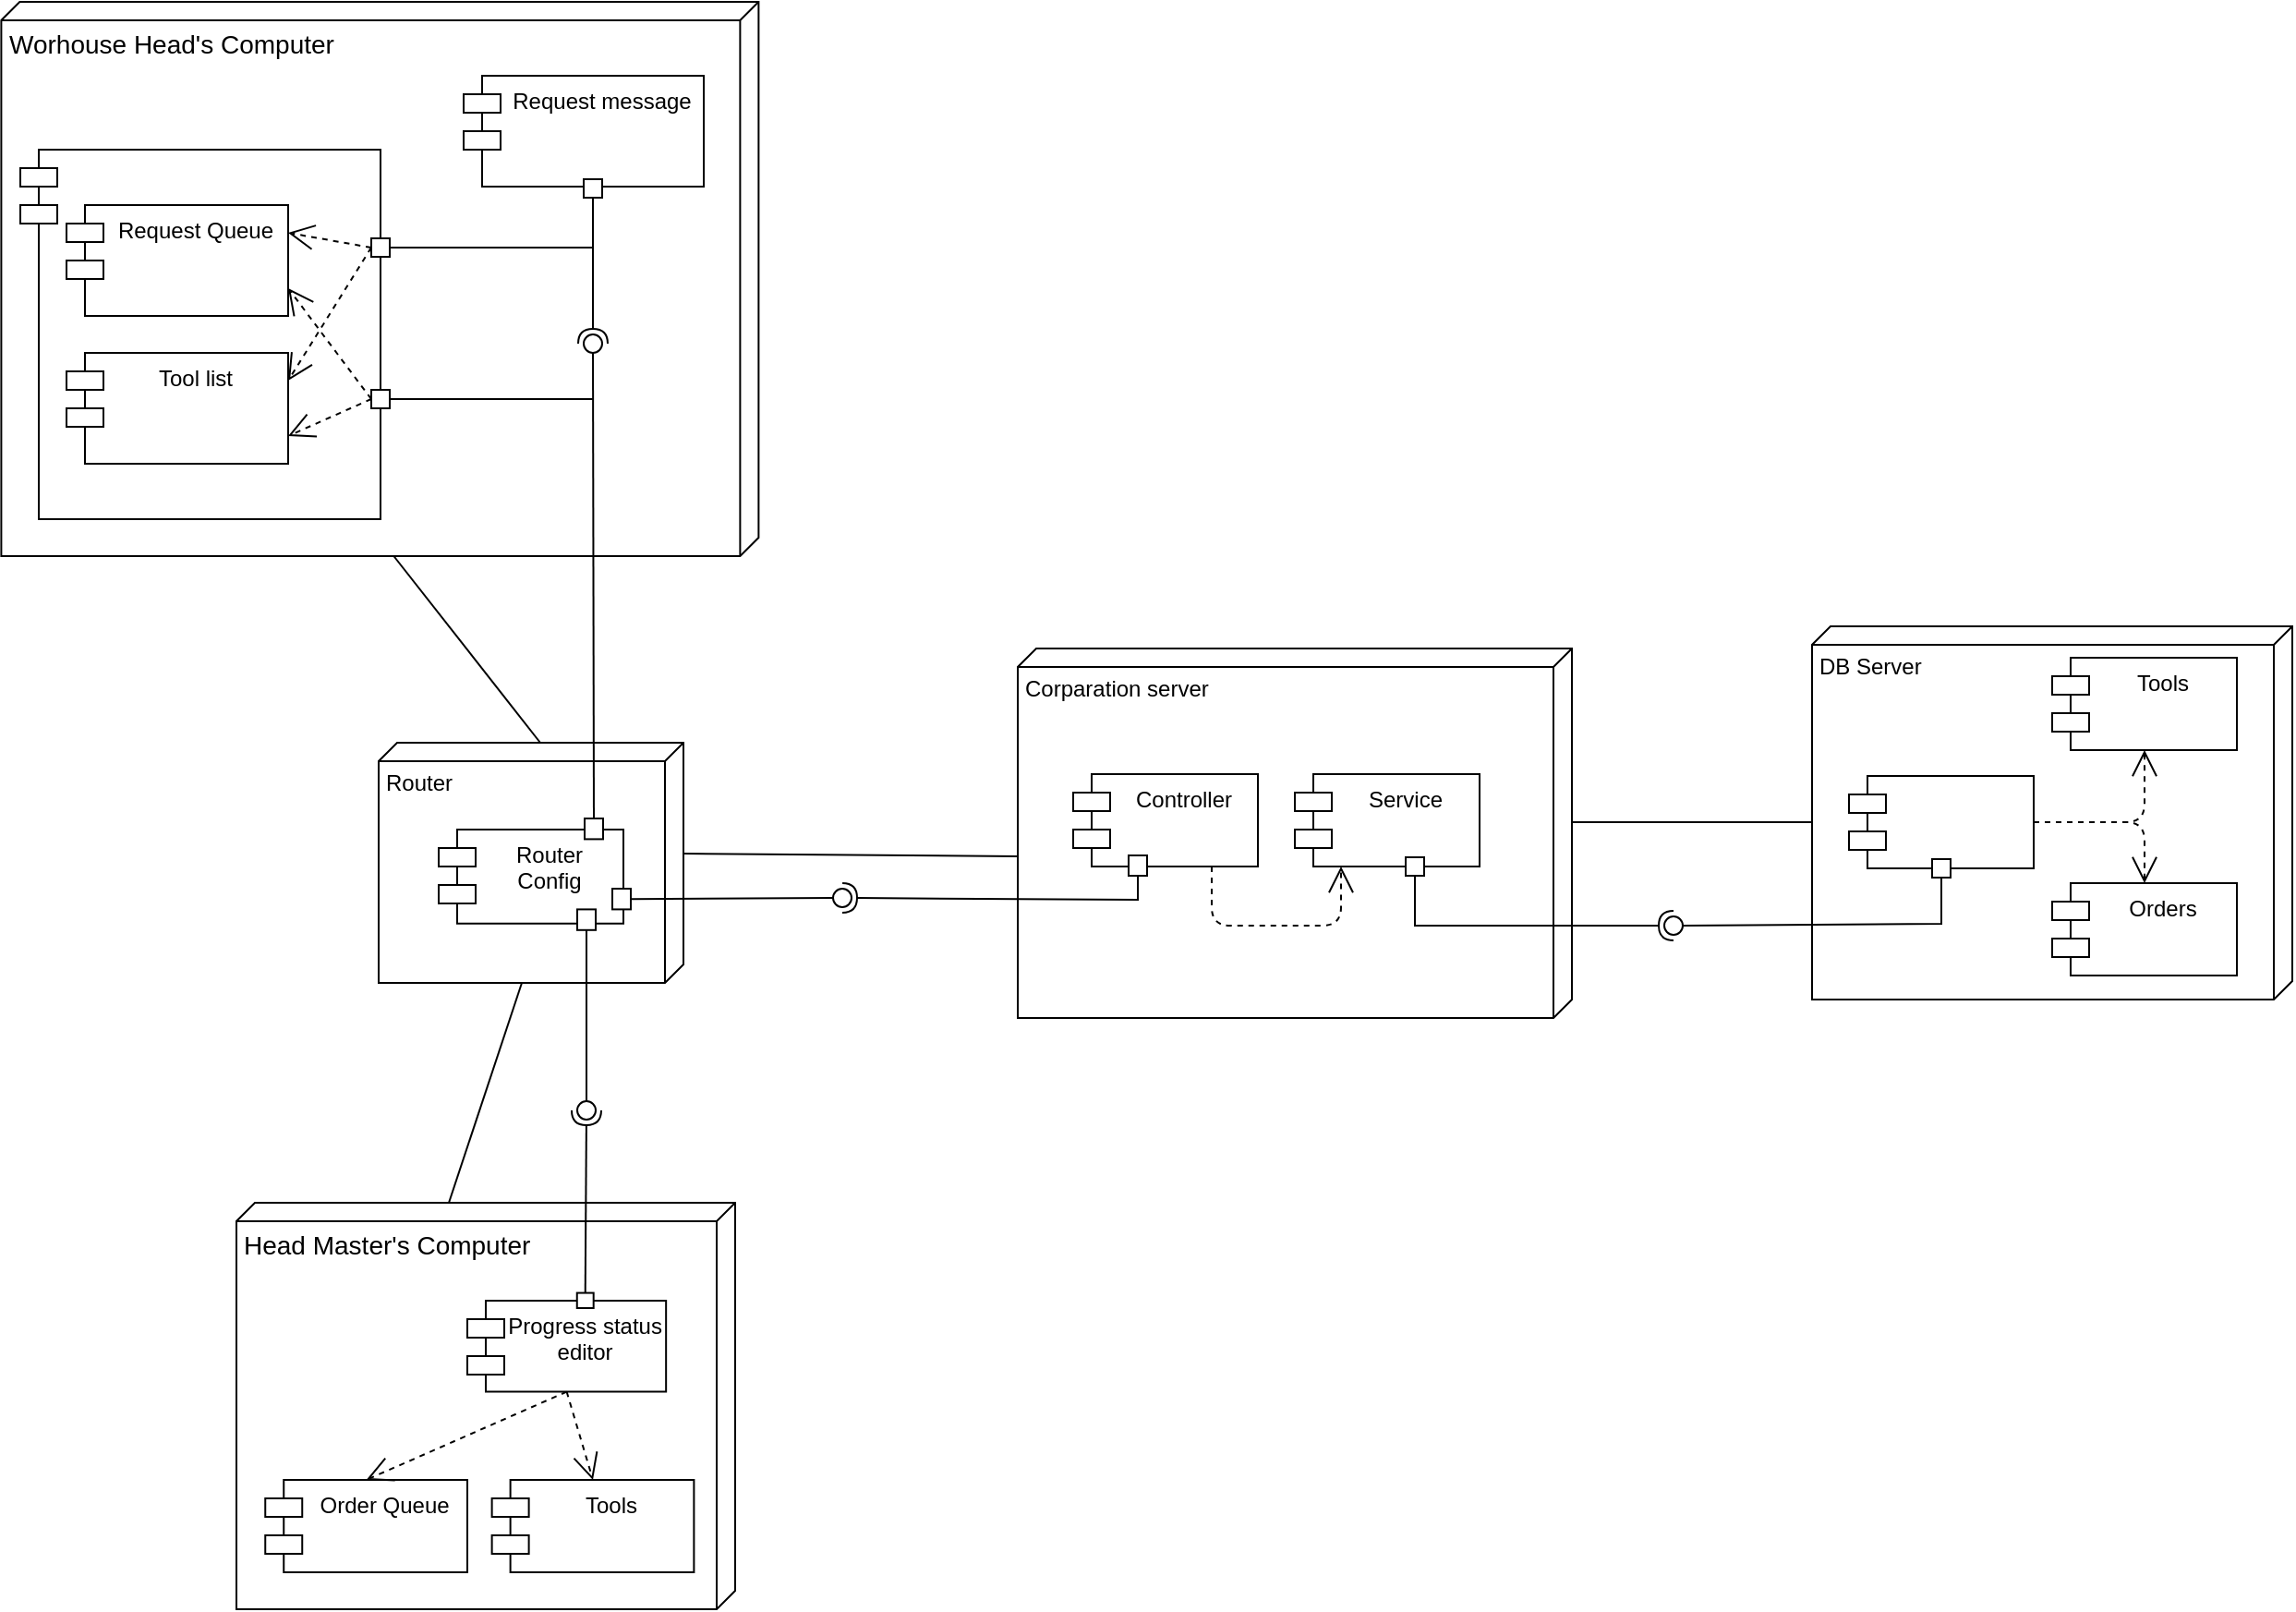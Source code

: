 <mxfile version="13.9.9" type="device"><diagram id="0OFwI7PAOS_wPp8UHoIF" name="Страница 1"><mxGraphModel dx="1447" dy="850" grid="1" gridSize="10" guides="1" tooltips="1" connect="1" arrows="1" fold="1" page="1" pageScale="1" pageWidth="827" pageHeight="1169" math="0" shadow="0"><root><mxCell id="0"/><mxCell id="1" parent="0"/><mxCell id="IsnpJF-IBC7PW0zK0MAp-25" value="&lt;font style=&quot;font-size: 14px&quot;&gt;Worhouse Head's Computer&lt;/font&gt;" style="verticalAlign=top;align=left;spacingTop=8;spacingLeft=2;spacingRight=12;shape=cube;size=10;direction=south;fontStyle=0;html=1;" parent="1" vertex="1"><mxGeometry x="289.69" y="80" width="410" height="300" as="geometry"/></mxCell><mxCell id="q37IkywI7yiuDcuUqLcm-3" value="" style="endArrow=none;html=1;rounded=0;exitX=0;exitY=0;exitDx=300;exitDy=197.5;exitPerimeter=0;entryX=0;entryY=0;entryDx=0;entryDy=77.5;entryPerimeter=0;" parent="1" source="IsnpJF-IBC7PW0zK0MAp-25" target="q37IkywI7yiuDcuUqLcm-1" edge="1"><mxGeometry relative="1" as="geometry"><mxPoint x="630" y="440" as="sourcePoint"/><mxPoint x="580" y="510" as="targetPoint"/></mxGeometry></mxCell><mxCell id="q37IkywI7yiuDcuUqLcm-4" value="" style="endArrow=none;html=1;rounded=0;exitX=0;exitY=0;exitDx=130;exitDy=87.5;exitPerimeter=0;entryX=0;entryY=0;entryDx=0;entryDy=155;entryPerimeter=0;" parent="1" source="q37IkywI7yiuDcuUqLcm-1" target="IsnpJF-IBC7PW0zK0MAp-4" edge="1"><mxGeometry relative="1" as="geometry"><mxPoint x="580" y="660" as="sourcePoint"/><mxPoint x="740" y="660" as="targetPoint"/></mxGeometry></mxCell><mxCell id="q37IkywI7yiuDcuUqLcm-9" value="" style="endArrow=none;html=1;rounded=0;entryX=0;entryY=0;entryDx=112.5;entryDy=300;entryPerimeter=0;exitX=0;exitY=0;exitDx=60;exitDy=0;exitPerimeter=0;" parent="1" source="q37IkywI7yiuDcuUqLcm-1" target="q37IkywI7yiuDcuUqLcm-2" edge="1"><mxGeometry relative="1" as="geometry"><mxPoint x="655" y="530" as="sourcePoint"/><mxPoint x="820" y="544.5" as="targetPoint"/></mxGeometry></mxCell><mxCell id="q37IkywI7yiuDcuUqLcm-12" value="" style="endArrow=none;html=1;rounded=0;entryX=0;entryY=0;entryDx=106;entryDy=260;entryPerimeter=0;" parent="1" target="t8wCxXCrpBiBlnLKO18p-2" edge="1"><mxGeometry relative="1" as="geometry"><mxPoint x="1140" y="524" as="sourcePoint"/><mxPoint x="1240" y="650" as="targetPoint"/></mxGeometry></mxCell><mxCell id="VqukUaoT9wOQURWIf9zv-41" value="" style="ellipse;whiteSpace=wrap;html=1;fontFamily=Helvetica;fontSize=12;fontColor=#000000;align=center;strokeColor=#000000;fillColor=#ffffff;points=[];aspect=fixed;resizable=0;" parent="1" vertex="1"><mxGeometry x="1190" y="575" width="10" height="10" as="geometry"/></mxCell><mxCell id="VqukUaoT9wOQURWIf9zv-55" value="Database API" style="text;html=1;align=center;verticalAlign=middle;resizable=0;points=[];autosize=1;fontSize=11;fontColor=#FFFFFF;" parent="1" vertex="1"><mxGeometry x="1160" y="591" width="80" height="20" as="geometry"/></mxCell><mxCell id="VqukUaoT9wOQURWIf9zv-69" value="" style="ellipse;whiteSpace=wrap;html=1;fontFamily=Helvetica;fontSize=12;fontColor=#000000;align=center;strokeColor=#000000;fillColor=#ffffff;points=[];aspect=fixed;resizable=0;" parent="1" vertex="1"><mxGeometry x="740" y="560" width="10" height="10" as="geometry"/></mxCell><mxCell id="VqukUaoT9wOQURWIf9zv-70" value="Ethernet 3" style="text;html=1;align=center;verticalAlign=middle;resizable=0;points=[];autosize=1;fontSize=11;fontColor=#FFFFFF;" parent="1" vertex="1"><mxGeometry x="710" y="575" width="70" height="20" as="geometry"/></mxCell><mxCell id="VqukUaoT9wOQURWIf9zv-89" value="TCP / IP" style="text;html=1;align=center;verticalAlign=middle;resizable=0;points=[];autosize=1;fontSize=11;fontColor=#FFFFFF;" parent="1" vertex="1"><mxGeometry x="710" y="515.5" width="60" height="20" as="geometry"/></mxCell><mxCell id="VqukUaoT9wOQURWIf9zv-90" value="TCP / IP" style="text;html=1;align=center;verticalAlign=middle;resizable=0;points=[];autosize=1;fontSize=11;fontColor=#FFFFFF;" parent="1" vertex="1"><mxGeometry x="1170" y="498" width="60" height="20" as="geometry"/></mxCell><mxCell id="VqukUaoT9wOQURWIf9zv-91" value="TCP / IP" style="text;html=1;align=center;verticalAlign=middle;resizable=0;points=[];autosize=1;fontSize=11;fontColor=#FFFFFF;" parent="1" vertex="1"><mxGeometry x="470" y="428" width="60" height="20" as="geometry"/></mxCell><mxCell id="VqukUaoT9wOQURWIf9zv-92" value="TCP / IP" style="text;html=1;align=center;verticalAlign=middle;resizable=0;points=[];autosize=1;fontSize=11;fontColor=#FFFFFF;" parent="1" vertex="1"><mxGeometry x="489.38" y="655" width="60" height="20" as="geometry"/></mxCell><mxCell id="q37IkywI7yiuDcuUqLcm-1" value="Router" style="verticalAlign=top;align=left;spacingTop=8;spacingLeft=2;spacingRight=12;shape=cube;size=10;direction=south;fontStyle=0;html=1;" parent="1" vertex="1"><mxGeometry x="494" y="481" width="165" height="130" as="geometry"/></mxCell><mxCell id="q37IkywI7yiuDcuUqLcm-2" value="Corparation server" style="verticalAlign=top;align=left;spacingTop=8;spacingLeft=2;spacingRight=12;shape=cube;size=10;direction=south;fontStyle=0;html=1;" parent="1" vertex="1"><mxGeometry x="840" y="430" width="300" height="200" as="geometry"/></mxCell><mxCell id="VqukUaoT9wOQURWIf9zv-77" value="" style="group" parent="1" vertex="1" connectable="0"><mxGeometry x="870" y="498" width="100" height="55" as="geometry"/></mxCell><mxCell id="VqukUaoT9wOQURWIf9zv-29" value="Controller" style="shape=module;align=left;spacingLeft=20;align=center;verticalAlign=top;" parent="VqukUaoT9wOQURWIf9zv-77" vertex="1"><mxGeometry width="100" height="50" as="geometry"/></mxCell><mxCell id="VqukUaoT9wOQURWIf9zv-71" value="" style="fontStyle=0;labelPosition=right;verticalLabelPosition=middle;align=left;verticalAlign=middle;spacingLeft=2;" parent="VqukUaoT9wOQURWIf9zv-77" vertex="1"><mxGeometry x="30" y="44" width="10" height="11" as="geometry"/></mxCell><mxCell id="VqukUaoT9wOQURWIf9zv-78" value="" style="group" parent="1" vertex="1" connectable="0"><mxGeometry x="990" y="498" width="100" height="55" as="geometry"/></mxCell><mxCell id="VqukUaoT9wOQURWIf9zv-27" value="Service" style="shape=module;align=left;spacingLeft=20;align=center;verticalAlign=top;" parent="VqukUaoT9wOQURWIf9zv-78" vertex="1"><mxGeometry width="100" height="50" as="geometry"/></mxCell><mxCell id="VqukUaoT9wOQURWIf9zv-42" value="" style="fontStyle=0;labelPosition=right;verticalLabelPosition=middle;align=left;verticalAlign=middle;spacingLeft=2;" parent="VqukUaoT9wOQURWIf9zv-78" vertex="1"><mxGeometry x="60" y="45" width="10" height="10" as="geometry"/></mxCell><mxCell id="VqukUaoT9wOQURWIf9zv-35" value="" style="endArrow=open;endSize=12;dashed=1;html=1;entryX=0.25;entryY=1;entryDx=0;entryDy=0;exitX=0.75;exitY=1;exitDx=0;exitDy=0;" parent="1" source="VqukUaoT9wOQURWIf9zv-29" target="VqukUaoT9wOQURWIf9zv-27" edge="1"><mxGeometry x="835" y="428" width="160" as="geometry"><mxPoint x="970" y="190" as="sourcePoint"/><mxPoint x="970" y="310" as="targetPoint"/><Array as="points"><mxPoint x="945" y="580"/><mxPoint x="1015" y="580"/></Array></mxGeometry></mxCell><mxCell id="t8wCxXCrpBiBlnLKO18p-2" value="DB Server" style="verticalAlign=top;align=left;spacingTop=8;spacingLeft=2;spacingRight=12;shape=cube;size=10;direction=south;fontStyle=0;html=1;" parent="1" vertex="1"><mxGeometry x="1270" y="418" width="260" height="202" as="geometry"/></mxCell><mxCell id="VqukUaoT9wOQURWIf9zv-82" value="" style="group" parent="1" vertex="1" connectable="0"><mxGeometry x="1400" y="557" width="100" height="55" as="geometry"/></mxCell><mxCell id="q37IkywI7yiuDcuUqLcm-6" value="Orders" style="shape=module;align=left;spacingLeft=20;align=center;verticalAlign=top;" parent="VqukUaoT9wOQURWIf9zv-82" vertex="1"><mxGeometry width="100" height="50" as="geometry"/></mxCell><mxCell id="VqukUaoT9wOQURWIf9zv-83" value="" style="group" parent="1" vertex="1" connectable="0"><mxGeometry x="1400" y="435" width="100" height="55" as="geometry"/></mxCell><mxCell id="q37IkywI7yiuDcuUqLcm-5" value="Tools" style="shape=module;align=left;spacingLeft=20;align=center;verticalAlign=top;" parent="VqukUaoT9wOQURWIf9zv-83" vertex="1"><mxGeometry width="100" height="50" as="geometry"/></mxCell><mxCell id="VqukUaoT9wOQURWIf9zv-67" value="" style="rounded=0;orthogonalLoop=1;jettySize=auto;html=1;endArrow=none;endFill=0;fontSize=7;fontColor=#FFFFFF;exitX=1;exitY=0.5;exitDx=0;exitDy=0;" parent="1" source="VqukUaoT9wOQURWIf9zv-73" target="VqukUaoT9wOQURWIf9zv-69" edge="1"><mxGeometry relative="1" as="geometry"><mxPoint x="670" y="589" as="sourcePoint"/></mxGeometry></mxCell><mxCell id="VqukUaoT9wOQURWIf9zv-68" value="" style="rounded=0;orthogonalLoop=1;jettySize=auto;html=1;endArrow=halfCircle;endFill=0;entryX=0.5;entryY=0.5;entryDx=0;entryDy=0;endSize=6;strokeWidth=1;fontSize=7;fontColor=#FFFFFF;exitX=0.5;exitY=1;exitDx=0;exitDy=0;" parent="1" source="VqukUaoT9wOQURWIf9zv-71" target="VqukUaoT9wOQURWIf9zv-69" edge="1"><mxGeometry relative="1" as="geometry"><mxPoint x="835" y="590.5" as="sourcePoint"/><Array as="points"><mxPoint x="905" y="566"/></Array></mxGeometry></mxCell><mxCell id="VqukUaoT9wOQURWIf9zv-39" value="" style="rounded=0;orthogonalLoop=1;jettySize=auto;html=1;endArrow=none;endFill=0;exitX=0.5;exitY=1;exitDx=0;exitDy=0;" parent="1" source="VqukUaoT9wOQURWIf9zv-104" target="VqukUaoT9wOQURWIf9zv-41" edge="1"><mxGeometry relative="1" as="geometry"><mxPoint x="1190" y="680" as="sourcePoint"/><Array as="points"><mxPoint x="1340" y="579"/></Array></mxGeometry></mxCell><mxCell id="VqukUaoT9wOQURWIf9zv-40" value="" style="rounded=0;orthogonalLoop=1;jettySize=auto;html=1;endArrow=halfCircle;endFill=0;entryX=0.5;entryY=0.5;entryDx=0;entryDy=0;endSize=6;strokeWidth=1;exitX=0.5;exitY=1;exitDx=0;exitDy=0;" parent="1" source="VqukUaoT9wOQURWIf9zv-42" target="VqukUaoT9wOQURWIf9zv-41" edge="1"><mxGeometry relative="1" as="geometry"><mxPoint x="1220" y="560" as="sourcePoint"/><Array as="points"><mxPoint x="1055" y="580"/></Array></mxGeometry></mxCell><mxCell id="VqukUaoT9wOQURWIf9zv-105" value="" style="group" parent="1" vertex="1" connectable="0"><mxGeometry x="1290" y="499" width="100" height="55" as="geometry"/></mxCell><mxCell id="VqukUaoT9wOQURWIf9zv-101" value="Transaction" style="shape=module;align=left;spacingLeft=20;align=center;verticalAlign=top;fontSize=11;fontColor=#FFFFFF;" parent="VqukUaoT9wOQURWIf9zv-105" vertex="1"><mxGeometry width="100" height="50" as="geometry"/></mxCell><mxCell id="VqukUaoT9wOQURWIf9zv-104" value="" style="fontStyle=0;labelPosition=right;verticalLabelPosition=middle;align=left;verticalAlign=middle;spacingLeft=2;" parent="VqukUaoT9wOQURWIf9zv-105" vertex="1"><mxGeometry x="45" y="45" width="10" height="10" as="geometry"/></mxCell><mxCell id="VqukUaoT9wOQURWIf9zv-106" value="" style="endArrow=open;endSize=12;dashed=1;html=1;fontSize=11;fontColor=#FFFFFF;entryX=0.5;entryY=1;entryDx=0;entryDy=0;exitX=1;exitY=0.5;exitDx=0;exitDy=0;" parent="1" source="VqukUaoT9wOQURWIf9zv-101" target="q37IkywI7yiuDcuUqLcm-5" edge="1"><mxGeometry x="1" y="50" width="160" relative="1" as="geometry"><mxPoint x="1390" y="511" as="sourcePoint"/><mxPoint x="1460" y="488" as="targetPoint"/><Array as="points"><mxPoint x="1450" y="524"/></Array><mxPoint x="50" y="50" as="offset"/></mxGeometry></mxCell><mxCell id="VqukUaoT9wOQURWIf9zv-107" value="" style="endArrow=open;endSize=12;dashed=1;html=1;fontSize=11;fontColor=#FFFFFF;exitX=1;exitY=0.5;exitDx=0;exitDy=0;entryX=0.5;entryY=0;entryDx=0;entryDy=0;" parent="1" source="VqukUaoT9wOQURWIf9zv-101" target="q37IkywI7yiuDcuUqLcm-6" edge="1"><mxGeometry x="1" y="82" width="160" relative="1" as="geometry"><mxPoint x="1320" y="630" as="sourcePoint"/><mxPoint x="1460" y="555" as="targetPoint"/><Array as="points"><mxPoint x="1450" y="524"/></Array><mxPoint x="80" y="62" as="offset"/></mxGeometry></mxCell><mxCell id="VqukUaoT9wOQURWIf9zv-111" value="" style="group" parent="1" vertex="1" connectable="0"><mxGeometry x="526.5" y="528" width="100" height="57" as="geometry"/></mxCell><mxCell id="VqukUaoT9wOQURWIf9zv-76" value="" style="group" parent="VqukUaoT9wOQURWIf9zv-111" vertex="1" connectable="0"><mxGeometry width="100" height="57" as="geometry"/></mxCell><mxCell id="VqukUaoT9wOQURWIf9zv-38" value="Router &#10;Config" style="shape=module;align=left;spacingLeft=20;align=center;verticalAlign=top;" parent="VqukUaoT9wOQURWIf9zv-76" vertex="1"><mxGeometry width="100" height="50.893" as="geometry"/></mxCell><mxCell id="VqukUaoT9wOQURWIf9zv-73" value="" style="fontStyle=0;labelPosition=right;verticalLabelPosition=middle;align=left;verticalAlign=middle;spacingLeft=2;" parent="VqukUaoT9wOQURWIf9zv-76" vertex="1"><mxGeometry x="94" y="32.004" width="10" height="11.196" as="geometry"/></mxCell><mxCell id="VqukUaoT9wOQURWIf9zv-109" value="" style="fontStyle=0;labelPosition=right;verticalLabelPosition=middle;align=left;verticalAlign=middle;spacingLeft=2;" parent="VqukUaoT9wOQURWIf9zv-76" vertex="1"><mxGeometry x="79" y="-5.996" width="10" height="11.196" as="geometry"/></mxCell><mxCell id="VqukUaoT9wOQURWIf9zv-110" value="" style="fontStyle=0;labelPosition=right;verticalLabelPosition=middle;align=left;verticalAlign=middle;spacingLeft=2;" parent="VqukUaoT9wOQURWIf9zv-111" vertex="1"><mxGeometry x="75" y="43.204" width="10" height="11.196" as="geometry"/></mxCell><mxCell id="VqukUaoT9wOQURWIf9zv-112" value="Ethernet 2" style="text;html=1;align=center;verticalAlign=middle;resizable=0;points=[];autosize=1;fontSize=11;fontColor=#FFFFFF;" parent="1" vertex="1"><mxGeometry x="614.5" y="255" width="70" height="20" as="geometry"/></mxCell><mxCell id="VqukUaoT9wOQURWIf9zv-115" value="" style="rounded=0;orthogonalLoop=1;jettySize=auto;html=1;endArrow=none;endFill=0;fontSize=11;fontColor=#FFFFFF;exitX=0.5;exitY=0;exitDx=0;exitDy=0;" parent="1" source="VqukUaoT9wOQURWIf9zv-109" target="VqukUaoT9wOQURWIf9zv-117" edge="1"><mxGeometry relative="1" as="geometry"><mxPoint x="609" y="425" as="sourcePoint"/></mxGeometry></mxCell><mxCell id="VqukUaoT9wOQURWIf9zv-116" value="" style="rounded=0;orthogonalLoop=1;jettySize=auto;html=1;endArrow=halfCircle;endFill=0;entryX=0.5;entryY=0.5;entryDx=0;entryDy=0;endSize=6;strokeWidth=1;fontSize=11;fontColor=#FFFFFF;exitX=0.5;exitY=1;exitDx=0;exitDy=0;" parent="1" source="VqukUaoT9wOQURWIf9zv-118" target="VqukUaoT9wOQURWIf9zv-117" edge="1"><mxGeometry relative="1" as="geometry"><mxPoint x="629" y="380" as="sourcePoint"/></mxGeometry></mxCell><mxCell id="VqukUaoT9wOQURWIf9zv-117" value="" style="ellipse;whiteSpace=wrap;html=1;fontFamily=Helvetica;fontSize=12;fontColor=#000000;align=center;strokeColor=#000000;fillColor=#ffffff;points=[];aspect=fixed;resizable=0;" parent="1" vertex="1"><mxGeometry x="605" y="260" width="10" height="10" as="geometry"/></mxCell><mxCell id="VqukUaoT9wOQURWIf9zv-121" value="" style="group" parent="1" vertex="1" connectable="0"><mxGeometry x="520" y="120" width="130" height="66" as="geometry"/></mxCell><mxCell id="0cWGEAqeUEUWmj8BB-0l-1" value="Request message" style="shape=module;align=left;spacingLeft=20;align=center;verticalAlign=top;" parent="VqukUaoT9wOQURWIf9zv-121" vertex="1"><mxGeometry x="20" width="130" height="60" as="geometry"/></mxCell><mxCell id="VqukUaoT9wOQURWIf9zv-118" value="" style="fontStyle=0;labelPosition=right;verticalLabelPosition=middle;align=left;verticalAlign=middle;spacingLeft=2;fontSize=11;fontColor=#FFFFFF;" parent="VqukUaoT9wOQURWIf9zv-121" vertex="1"><mxGeometry x="85" y="56" width="10" height="10" as="geometry"/></mxCell><mxCell id="VqukUaoT9wOQURWIf9zv-140" value="" style="ellipse;whiteSpace=wrap;html=1;fontFamily=Helvetica;fontSize=12;fontColor=#000000;align=center;strokeColor=#000000;fillColor=#ffffff;points=[];aspect=fixed;resizable=0;" parent="1" vertex="1"><mxGeometry x="601.5" y="675" width="10" height="10" as="geometry"/></mxCell><mxCell id="VqukUaoT9wOQURWIf9zv-146" value="" style="group" parent="1" vertex="1" connectable="0"><mxGeometry x="300" y="160" width="200" height="200" as="geometry"/></mxCell><mxCell id="VqukUaoT9wOQURWIf9zv-123" value="Query Module" style="shape=module;align=left;spacingLeft=20;align=center;verticalAlign=top;fontSize=11;fontColor=#FFFFFF;" parent="VqukUaoT9wOQURWIf9zv-146" vertex="1"><mxGeometry width="195" height="200" as="geometry"/></mxCell><mxCell id="VqukUaoT9wOQURWIf9zv-124" value="Request Queue" style="shape=module;align=left;spacingLeft=20;align=center;verticalAlign=top;" parent="VqukUaoT9wOQURWIf9zv-146" vertex="1"><mxGeometry x="25" y="30" width="120" height="60" as="geometry"/></mxCell><mxCell id="VqukUaoT9wOQURWIf9zv-125" value="Tool list" style="shape=module;align=left;spacingLeft=20;align=center;verticalAlign=top;" parent="VqukUaoT9wOQURWIf9zv-146" vertex="1"><mxGeometry x="25" y="110" width="120" height="60" as="geometry"/></mxCell><mxCell id="VqukUaoT9wOQURWIf9zv-127" value="" style="fontStyle=0;labelPosition=right;verticalLabelPosition=middle;align=left;verticalAlign=middle;spacingLeft=2;fontSize=11;fontColor=#FFFFFF;" parent="VqukUaoT9wOQURWIf9zv-146" vertex="1"><mxGeometry x="190" y="48" width="10" height="10" as="geometry"/></mxCell><mxCell id="VqukUaoT9wOQURWIf9zv-128" value="" style="fontStyle=0;labelPosition=right;verticalLabelPosition=middle;align=left;verticalAlign=middle;spacingLeft=2;fontSize=11;fontColor=#FFFFFF;" parent="VqukUaoT9wOQURWIf9zv-146" vertex="1"><mxGeometry x="190" y="130" width="10" height="10" as="geometry"/></mxCell><mxCell id="VqukUaoT9wOQURWIf9zv-129" value="" style="endArrow=open;endSize=12;dashed=1;html=1;fontSize=11;fontColor=#FFFFFF;exitX=0;exitY=0.5;exitDx=0;exitDy=0;entryX=1;entryY=0.25;entryDx=0;entryDy=0;" parent="VqukUaoT9wOQURWIf9zv-146" source="VqukUaoT9wOQURWIf9zv-127" target="VqukUaoT9wOQURWIf9zv-124" edge="1"><mxGeometry y="-30" width="160" relative="1" as="geometry"><mxPoint x="75" y="240" as="sourcePoint"/><mxPoint x="235" y="240" as="targetPoint"/><mxPoint as="offset"/></mxGeometry></mxCell><mxCell id="VqukUaoT9wOQURWIf9zv-132" value="" style="endArrow=open;endSize=12;dashed=1;html=1;fontSize=11;fontColor=#FFFFFF;entryX=1;entryY=0.25;entryDx=0;entryDy=0;exitX=0;exitY=0.5;exitDx=0;exitDy=0;" parent="VqukUaoT9wOQURWIf9zv-146" source="VqukUaoT9wOQURWIf9zv-127" target="VqukUaoT9wOQURWIf9zv-125" edge="1"><mxGeometry y="-30" width="160" relative="1" as="geometry"><mxPoint x="75" y="280" as="sourcePoint"/><mxPoint x="235" y="280" as="targetPoint"/><mxPoint as="offset"/></mxGeometry></mxCell><mxCell id="VqukUaoT9wOQURWIf9zv-136" value="" style="endArrow=open;endSize=12;dashed=1;html=1;fontSize=11;fontColor=#FFFFFF;entryX=1;entryY=0.75;entryDx=0;entryDy=0;exitX=0;exitY=0.5;exitDx=0;exitDy=0;" parent="VqukUaoT9wOQURWIf9zv-146" source="VqukUaoT9wOQURWIf9zv-128" target="VqukUaoT9wOQURWIf9zv-125" edge="1"><mxGeometry y="-30" width="160" relative="1" as="geometry"><mxPoint x="85" y="260" as="sourcePoint"/><mxPoint x="245" y="260" as="targetPoint"/><mxPoint as="offset"/></mxGeometry></mxCell><mxCell id="VqukUaoT9wOQURWIf9zv-137" value="" style="endArrow=open;endSize=12;dashed=1;html=1;fontSize=11;fontColor=#FFFFFF;entryX=1;entryY=0.75;entryDx=0;entryDy=0;exitX=0;exitY=0.5;exitDx=0;exitDy=0;" parent="VqukUaoT9wOQURWIf9zv-146" source="VqukUaoT9wOQURWIf9zv-128" target="VqukUaoT9wOQURWIf9zv-124" edge="1"><mxGeometry y="-30" width="160" relative="1" as="geometry"><mxPoint x="85" y="240" as="sourcePoint"/><mxPoint x="245" y="240" as="targetPoint"/><mxPoint as="offset"/></mxGeometry></mxCell><mxCell id="VqukUaoT9wOQURWIf9zv-114" value="Ethernet 1&amp;nbsp;" style="text;html=1;align=center;verticalAlign=middle;resizable=0;points=[];autosize=1;fontSize=11;fontColor=#FFFFFF;" parent="1" vertex="1"><mxGeometry x="614.5" y="670" width="70" height="20" as="geometry"/></mxCell><mxCell id="Uscrs-sSNiHqizXwROv--6" value="" style="endArrow=none;html=1;exitX=1;exitY=0.5;exitDx=0;exitDy=0;" parent="1" source="VqukUaoT9wOQURWIf9zv-127" edge="1"><mxGeometry width="50" height="50" relative="1" as="geometry"><mxPoint x="550" y="260" as="sourcePoint"/><mxPoint x="610" y="213" as="targetPoint"/></mxGeometry></mxCell><mxCell id="Uscrs-sSNiHqizXwROv--8" value="" style="endArrow=none;html=1;exitX=1;exitY=0.5;exitDx=0;exitDy=0;" parent="1" source="VqukUaoT9wOQURWIf9zv-128" edge="1"><mxGeometry width="50" height="50" relative="1" as="geometry"><mxPoint x="540" y="380" as="sourcePoint"/><mxPoint x="610" y="295" as="targetPoint"/></mxGeometry></mxCell><mxCell id="IsnpJF-IBC7PW0zK0MAp-4" value="&lt;font style=&quot;font-size: 14px&quot;&gt;Head Master's Computer&lt;/font&gt;" style="verticalAlign=top;align=left;spacingTop=8;spacingLeft=2;spacingRight=12;shape=cube;size=10;direction=south;fontStyle=0;html=1;" parent="1" vertex="1"><mxGeometry x="417" y="730" width="270" height="220" as="geometry"/></mxCell><mxCell id="q37IkywI7yiuDcuUqLcm-15" value="Order Queue" style="shape=module;align=left;spacingLeft=20;align=center;verticalAlign=top;" parent="1" vertex="1"><mxGeometry x="432.62" y="880" width="109.38" height="50" as="geometry"/></mxCell><mxCell id="Uscrs-sSNiHqizXwROv--10" value="" style="group" parent="1" vertex="1" connectable="0"><mxGeometry x="541.995" y="778.79" width="107.586" height="53.5" as="geometry"/></mxCell><mxCell id="q37IkywI7yiuDcuUqLcm-14" value="Progress status &#10;editor" style="shape=module;align=left;spacingLeft=20;align=center;verticalAlign=top;" parent="Uscrs-sSNiHqizXwROv--10" vertex="1"><mxGeometry y="4.214" width="107.586" height="49.286" as="geometry"/></mxCell><mxCell id="VqukUaoT9wOQURWIf9zv-141" value="" style="fontStyle=0;labelPosition=right;verticalLabelPosition=middle;align=left;verticalAlign=middle;spacingLeft=2;fontSize=11;fontColor=#FFFFFF;" parent="Uscrs-sSNiHqizXwROv--10" vertex="1"><mxGeometry x="59.383" width="8.966" height="8.214" as="geometry"/></mxCell><mxCell id="VqukUaoT9wOQURWIf9zv-138" value="" style="rounded=0;orthogonalLoop=1;jettySize=auto;html=1;endArrow=none;endFill=0;fontSize=11;fontColor=#FFFFFF;exitX=0.5;exitY=1;exitDx=0;exitDy=0;" parent="1" source="VqukUaoT9wOQURWIf9zv-110" target="VqukUaoT9wOQURWIf9zv-140" edge="1"><mxGeometry relative="1" as="geometry"><mxPoint x="720" y="720" as="sourcePoint"/></mxGeometry></mxCell><mxCell id="Uscrs-sSNiHqizXwROv--11" value="" style="endArrow=open;endSize=12;dashed=1;html=1;entryX=0.5;entryY=0;entryDx=0;entryDy=0;exitX=0.5;exitY=1;exitDx=0;exitDy=0;" parent="1" source="q37IkywI7yiuDcuUqLcm-14" target="q37IkywI7yiuDcuUqLcm-15" edge="1"><mxGeometry x="0.125" y="-20" width="160" relative="1" as="geometry"><mxPoint x="390" y="1080" as="sourcePoint"/><mxPoint x="550" y="1080" as="targetPoint"/><mxPoint as="offset"/></mxGeometry></mxCell><mxCell id="Uscrs-sSNiHqizXwROv--13" value="Tools" style="shape=module;align=left;spacingLeft=20;align=center;verticalAlign=top;" parent="1" vertex="1"><mxGeometry x="555.31" y="880" width="109.38" height="50" as="geometry"/></mxCell><mxCell id="Uscrs-sSNiHqizXwROv--14" value="" style="endArrow=open;endSize=12;dashed=1;html=1;exitX=0.5;exitY=1;exitDx=0;exitDy=0;entryX=0.5;entryY=0;entryDx=0;entryDy=0;" parent="1" source="q37IkywI7yiuDcuUqLcm-14" target="Uscrs-sSNiHqizXwROv--13" edge="1"><mxGeometry y="-20" width="160" relative="1" as="geometry"><mxPoint x="400" y="980" as="sourcePoint"/><mxPoint x="560" y="980" as="targetPoint"/><mxPoint as="offset"/></mxGeometry></mxCell><mxCell id="VqukUaoT9wOQURWIf9zv-139" value="" style="rounded=0;orthogonalLoop=1;jettySize=auto;html=1;endArrow=halfCircle;endFill=0;entryX=0.5;entryY=0.5;entryDx=0;entryDy=0;endSize=6;strokeWidth=1;fontSize=11;fontColor=#FFFFFF;exitX=0.5;exitY=0;exitDx=0;exitDy=0;" parent="1" source="VqukUaoT9wOQURWIf9zv-141" target="VqukUaoT9wOQURWIf9zv-140" edge="1"><mxGeometry relative="1" as="geometry"><mxPoint x="680" y="630" as="sourcePoint"/></mxGeometry></mxCell></root></mxGraphModel></diagram></mxfile>